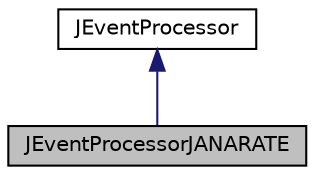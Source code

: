 digraph "JEventProcessorJANARATE"
{
  edge [fontname="Helvetica",fontsize="10",labelfontname="Helvetica",labelfontsize="10"];
  node [fontname="Helvetica",fontsize="10",shape=record];
  Node1 [label="JEventProcessorJANARATE",height=0.2,width=0.4,color="black", fillcolor="grey75", style="filled" fontcolor="black"];
  Node2 -> Node1 [dir="back",color="midnightblue",fontsize="10",style="solid",fontname="Helvetica"];
  Node2 [label="JEventProcessor",height=0.2,width=0.4,color="black", fillcolor="white", style="filled",URL="$class_j_event_processor.html"];
}
